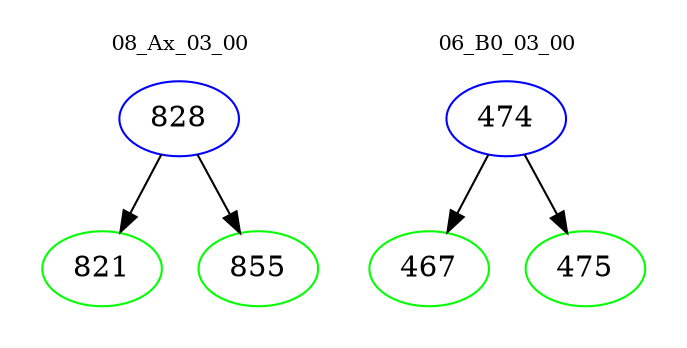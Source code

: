 digraph{
subgraph cluster_0 {
color = white
label = "08_Ax_03_00";
fontsize=10;
T0_828 [label="828", color="blue"]
T0_828 -> T0_821 [color="black"]
T0_821 [label="821", color="green"]
T0_828 -> T0_855 [color="black"]
T0_855 [label="855", color="green"]
}
subgraph cluster_1 {
color = white
label = "06_B0_03_00";
fontsize=10;
T1_474 [label="474", color="blue"]
T1_474 -> T1_467 [color="black"]
T1_467 [label="467", color="green"]
T1_474 -> T1_475 [color="black"]
T1_475 [label="475", color="green"]
}
}
